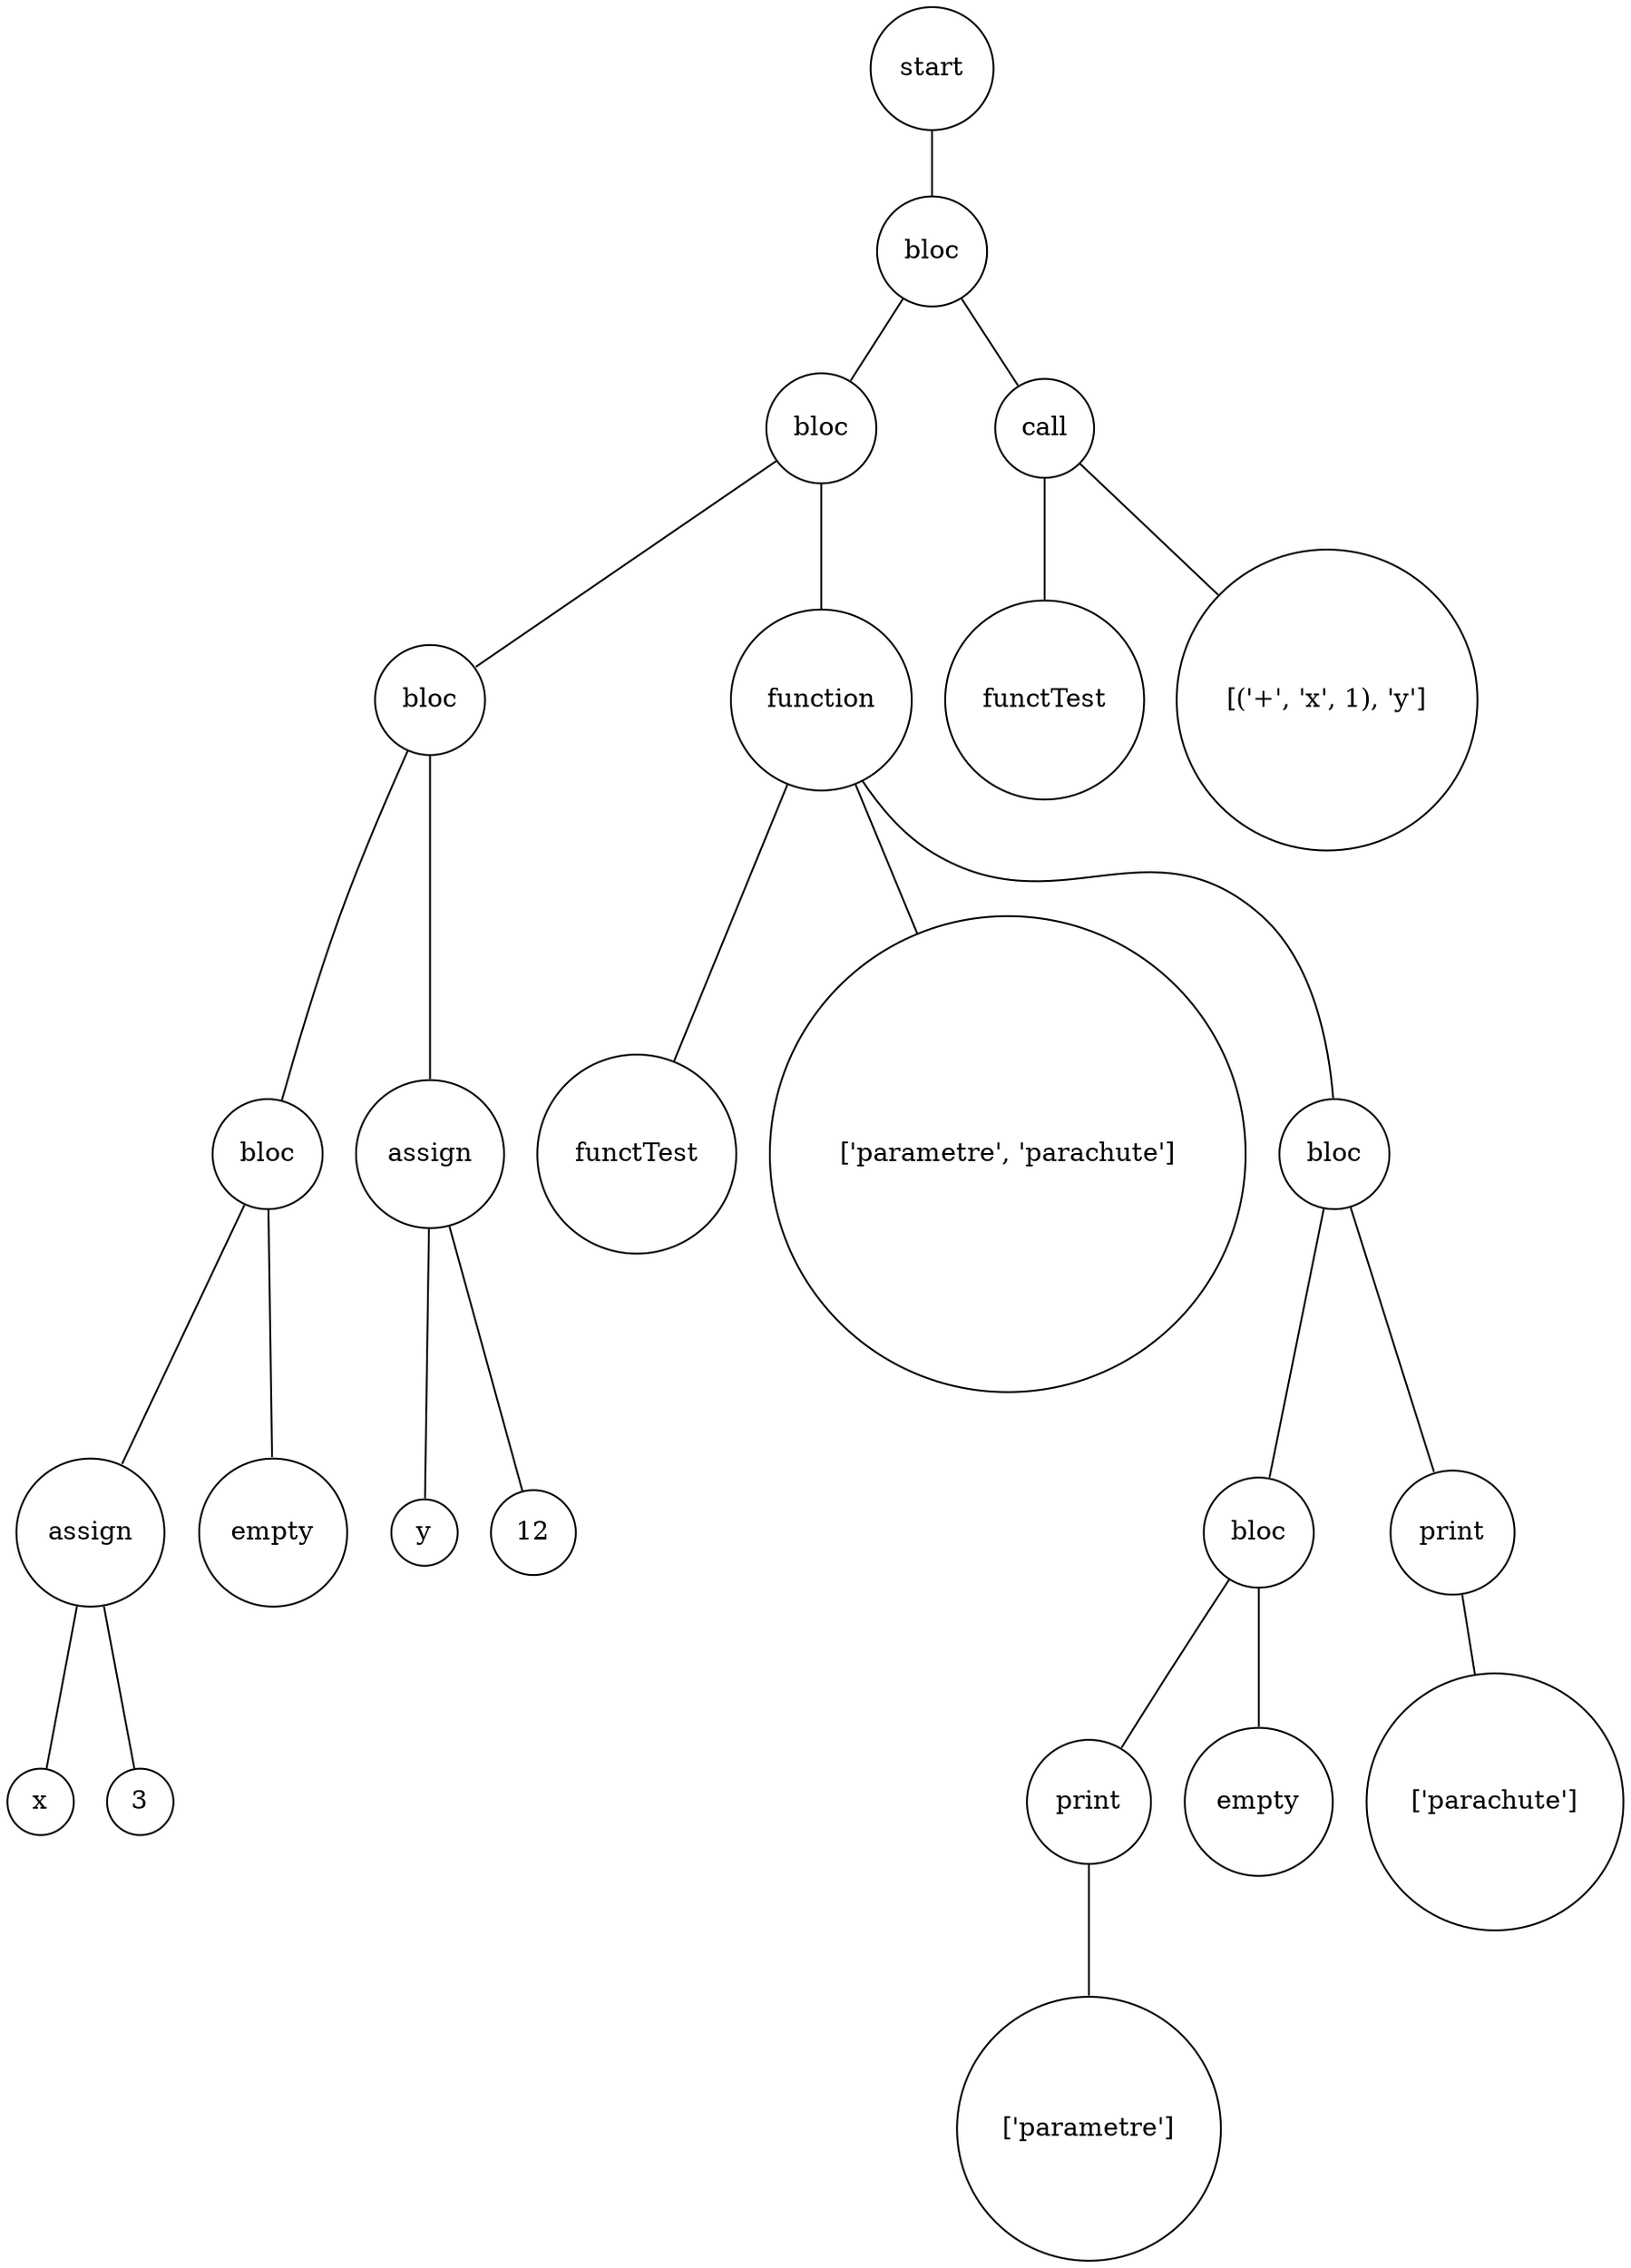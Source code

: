 digraph {
	node [shape=circle]
	"0dcdf886-30f4-4659-b732-e5ad84860a3e" [label=start]
	"75d74533-957f-4913-903a-0fbe931bff45" [label=bloc]
	"9861c1c3-73e4-434a-b7ab-7946b3d39382" [label=bloc]
	"1320ef26-20c0-4356-8fed-67bb84b0d733" [label=bloc]
	"3601d31d-3124-4be1-9418-9c4a81dc9a44" [label=bloc]
	"2840d697-9acd-4969-babe-d9f1cd3fc293" [label=assign]
	"0112bb74-d082-4ee9-9bfc-3e7ace58b814" [label=x]
	"2840d697-9acd-4969-babe-d9f1cd3fc293" -> "0112bb74-d082-4ee9-9bfc-3e7ace58b814" [arrowsize=0]
	"bd35fb9b-5fa0-47d6-b911-7f152a4ae827" [label=3]
	"2840d697-9acd-4969-babe-d9f1cd3fc293" -> "bd35fb9b-5fa0-47d6-b911-7f152a4ae827" [arrowsize=0]
	"3601d31d-3124-4be1-9418-9c4a81dc9a44" -> "2840d697-9acd-4969-babe-d9f1cd3fc293" [arrowsize=0]
	"fbfa5158-9e07-4b11-8bbf-ea5a17534bd7" [label=empty]
	"3601d31d-3124-4be1-9418-9c4a81dc9a44" -> "fbfa5158-9e07-4b11-8bbf-ea5a17534bd7" [arrowsize=0]
	"1320ef26-20c0-4356-8fed-67bb84b0d733" -> "3601d31d-3124-4be1-9418-9c4a81dc9a44" [arrowsize=0]
	"2f571a72-7f06-4c8e-98f3-29b57ae9e636" [label=assign]
	"6cc8123c-ec1c-409f-801f-55474b1d1d34" [label=y]
	"2f571a72-7f06-4c8e-98f3-29b57ae9e636" -> "6cc8123c-ec1c-409f-801f-55474b1d1d34" [arrowsize=0]
	"bed11abd-44c8-4c3f-b118-d53209987d05" [label=12]
	"2f571a72-7f06-4c8e-98f3-29b57ae9e636" -> "bed11abd-44c8-4c3f-b118-d53209987d05" [arrowsize=0]
	"1320ef26-20c0-4356-8fed-67bb84b0d733" -> "2f571a72-7f06-4c8e-98f3-29b57ae9e636" [arrowsize=0]
	"9861c1c3-73e4-434a-b7ab-7946b3d39382" -> "1320ef26-20c0-4356-8fed-67bb84b0d733" [arrowsize=0]
	"690ccd9e-1ac1-446f-8213-84cf29882306" [label=function]
	"b5189b03-6794-440c-a118-bad81ec344b7" [label=functTest]
	"690ccd9e-1ac1-446f-8213-84cf29882306" -> "b5189b03-6794-440c-a118-bad81ec344b7" [arrowsize=0]
	"91470512-51d4-4044-8b54-309c711def66" [label="['parametre', 'parachute']"]
	"690ccd9e-1ac1-446f-8213-84cf29882306" -> "91470512-51d4-4044-8b54-309c711def66" [arrowsize=0]
	"2ac21398-59c1-4ccd-9186-45671b0d57b0" [label=bloc]
	"6a1b3946-cc7c-4da0-bccf-e868e84dac2f" [label=bloc]
	"05f161b0-744f-4ba4-b0ac-49a6c36be0f6" [label=print]
	"2ac44bc8-626c-467c-877a-e76344901c50" [label="['parametre']"]
	"05f161b0-744f-4ba4-b0ac-49a6c36be0f6" -> "2ac44bc8-626c-467c-877a-e76344901c50" [arrowsize=0]
	"6a1b3946-cc7c-4da0-bccf-e868e84dac2f" -> "05f161b0-744f-4ba4-b0ac-49a6c36be0f6" [arrowsize=0]
	"733baa1d-7c1f-4bf2-83dd-d88c13e16344" [label=empty]
	"6a1b3946-cc7c-4da0-bccf-e868e84dac2f" -> "733baa1d-7c1f-4bf2-83dd-d88c13e16344" [arrowsize=0]
	"2ac21398-59c1-4ccd-9186-45671b0d57b0" -> "6a1b3946-cc7c-4da0-bccf-e868e84dac2f" [arrowsize=0]
	"61368049-25d4-44d8-82b2-78a3595a2068" [label=print]
	"a2c1406e-ba76-4c89-804a-a6960f61e193" [label="['parachute']"]
	"61368049-25d4-44d8-82b2-78a3595a2068" -> "a2c1406e-ba76-4c89-804a-a6960f61e193" [arrowsize=0]
	"2ac21398-59c1-4ccd-9186-45671b0d57b0" -> "61368049-25d4-44d8-82b2-78a3595a2068" [arrowsize=0]
	"690ccd9e-1ac1-446f-8213-84cf29882306" -> "2ac21398-59c1-4ccd-9186-45671b0d57b0" [arrowsize=0]
	"9861c1c3-73e4-434a-b7ab-7946b3d39382" -> "690ccd9e-1ac1-446f-8213-84cf29882306" [arrowsize=0]
	"75d74533-957f-4913-903a-0fbe931bff45" -> "9861c1c3-73e4-434a-b7ab-7946b3d39382" [arrowsize=0]
	"56a021c9-0621-4854-969d-a221719dc1f8" [label=call]
	"87564cd1-c98f-4c04-88be-b0c78b33d88a" [label=functTest]
	"56a021c9-0621-4854-969d-a221719dc1f8" -> "87564cd1-c98f-4c04-88be-b0c78b33d88a" [arrowsize=0]
	"03f154c6-9359-48d3-8792-f0864cdfdb4e" [label="[('+', 'x', 1), 'y']"]
	"56a021c9-0621-4854-969d-a221719dc1f8" -> "03f154c6-9359-48d3-8792-f0864cdfdb4e" [arrowsize=0]
	"75d74533-957f-4913-903a-0fbe931bff45" -> "56a021c9-0621-4854-969d-a221719dc1f8" [arrowsize=0]
	"0dcdf886-30f4-4659-b732-e5ad84860a3e" -> "75d74533-957f-4913-903a-0fbe931bff45" [arrowsize=0]
}
